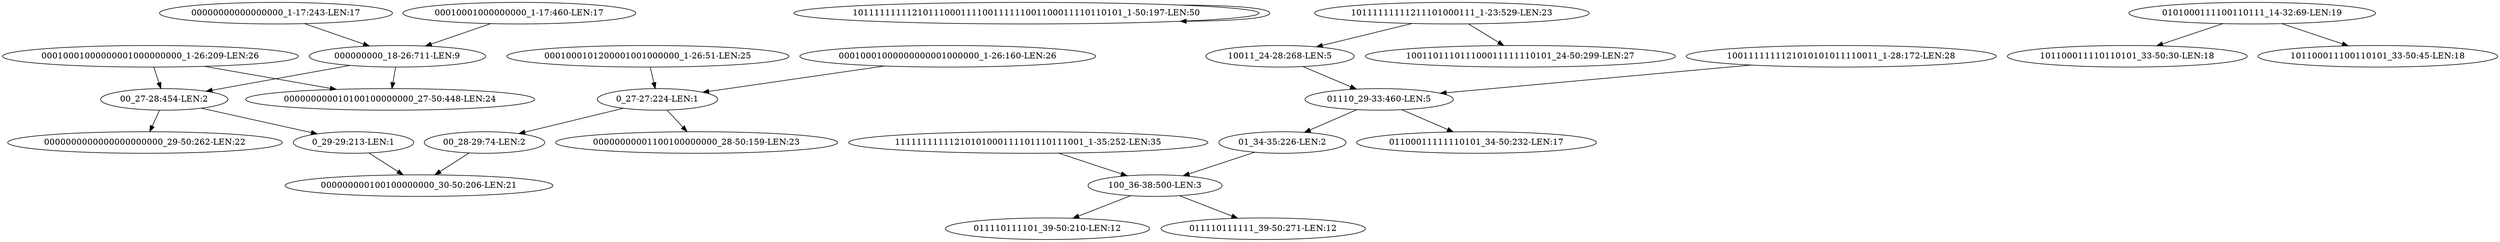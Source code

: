 digraph G {
    "00010001000000001000000000_1-26:209-LEN:26" -> "000000000010100100000000_27-50:448-LEN:24";
    "00010001000000001000000000_1-26:209-LEN:26" -> "00_27-28:454-LEN:2";
    "10111111111210111000111100111111001100011110110101_1-50:197-LEN:50" -> "10111111111210111000111100111111001100011110110101_1-50:197-LEN:50";
    "0001000101200001001000000_1-26:51-LEN:25" -> "0_27-27:224-LEN:1";
    "000000000_18-26:711-LEN:9" -> "000000000010100100000000_27-50:448-LEN:24";
    "000000000_18-26:711-LEN:9" -> "00_27-28:454-LEN:2";
    "00_27-28:454-LEN:2" -> "0000000000000000000000_29-50:262-LEN:22";
    "00_27-28:454-LEN:2" -> "0_29-29:213-LEN:1";
    "0_27-27:224-LEN:1" -> "00_28-29:74-LEN:2";
    "0_27-27:224-LEN:1" -> "00000000001100100000000_28-50:159-LEN:23";
    "01110_29-33:460-LEN:5" -> "01_34-35:226-LEN:2";
    "01110_29-33:460-LEN:5" -> "01100011111110101_34-50:232-LEN:17";
    "10111111111211101000111_1-23:529-LEN:23" -> "10011_24-28:268-LEN:5";
    "10111111111211101000111_1-23:529-LEN:23" -> "100110111011100011111110101_24-50:299-LEN:27";
    "11111111111210101000111101110111001_1-35:252-LEN:35" -> "100_36-38:500-LEN:3";
    "00010001000000000001000000_1-26:160-LEN:26" -> "0_27-27:224-LEN:1";
    "00_28-29:74-LEN:2" -> "000000000100100000000_30-50:206-LEN:21";
    "01_34-35:226-LEN:2" -> "100_36-38:500-LEN:3";
    "0_29-29:213-LEN:1" -> "000000000100100000000_30-50:206-LEN:21";
    "0101000111100110111_14-32:69-LEN:19" -> "101100011110110101_33-50:30-LEN:18";
    "0101000111100110111_14-32:69-LEN:19" -> "101100011100110101_33-50:45-LEN:18";
    "1001111111121010101011110011_1-28:172-LEN:28" -> "01110_29-33:460-LEN:5";
    "00000000000000000_1-17:243-LEN:17" -> "000000000_18-26:711-LEN:9";
    "10011_24-28:268-LEN:5" -> "01110_29-33:460-LEN:5";
    "100_36-38:500-LEN:3" -> "011110111101_39-50:210-LEN:12";
    "100_36-38:500-LEN:3" -> "011110111111_39-50:271-LEN:12";
    "00010001000000000_1-17:460-LEN:17" -> "000000000_18-26:711-LEN:9";
}
